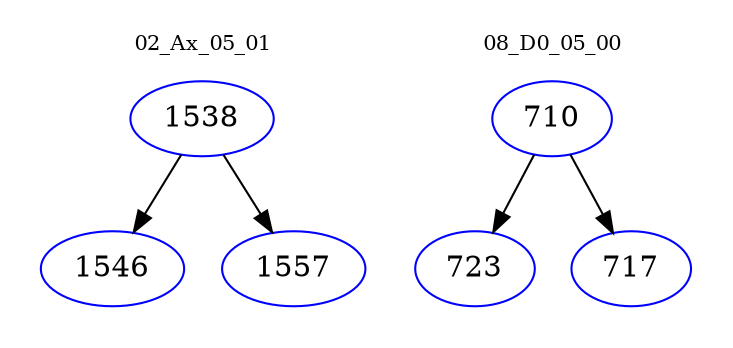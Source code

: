 digraph{
subgraph cluster_0 {
color = white
label = "02_Ax_05_01";
fontsize=10;
T0_1538 [label="1538", color="blue"]
T0_1538 -> T0_1546 [color="black"]
T0_1546 [label="1546", color="blue"]
T0_1538 -> T0_1557 [color="black"]
T0_1557 [label="1557", color="blue"]
}
subgraph cluster_1 {
color = white
label = "08_D0_05_00";
fontsize=10;
T1_710 [label="710", color="blue"]
T1_710 -> T1_723 [color="black"]
T1_723 [label="723", color="blue"]
T1_710 -> T1_717 [color="black"]
T1_717 [label="717", color="blue"]
}
}
